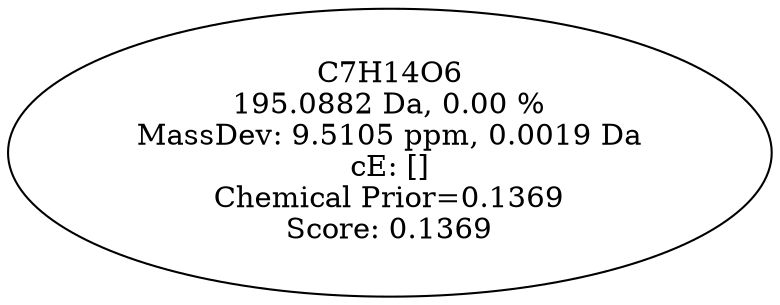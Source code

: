 strict digraph {
v1 [label="C7H14O6\n195.0882 Da, 0.00 %\nMassDev: 9.5105 ppm, 0.0019 Da\ncE: []\nChemical Prior=0.1369\nScore: 0.1369"];
}